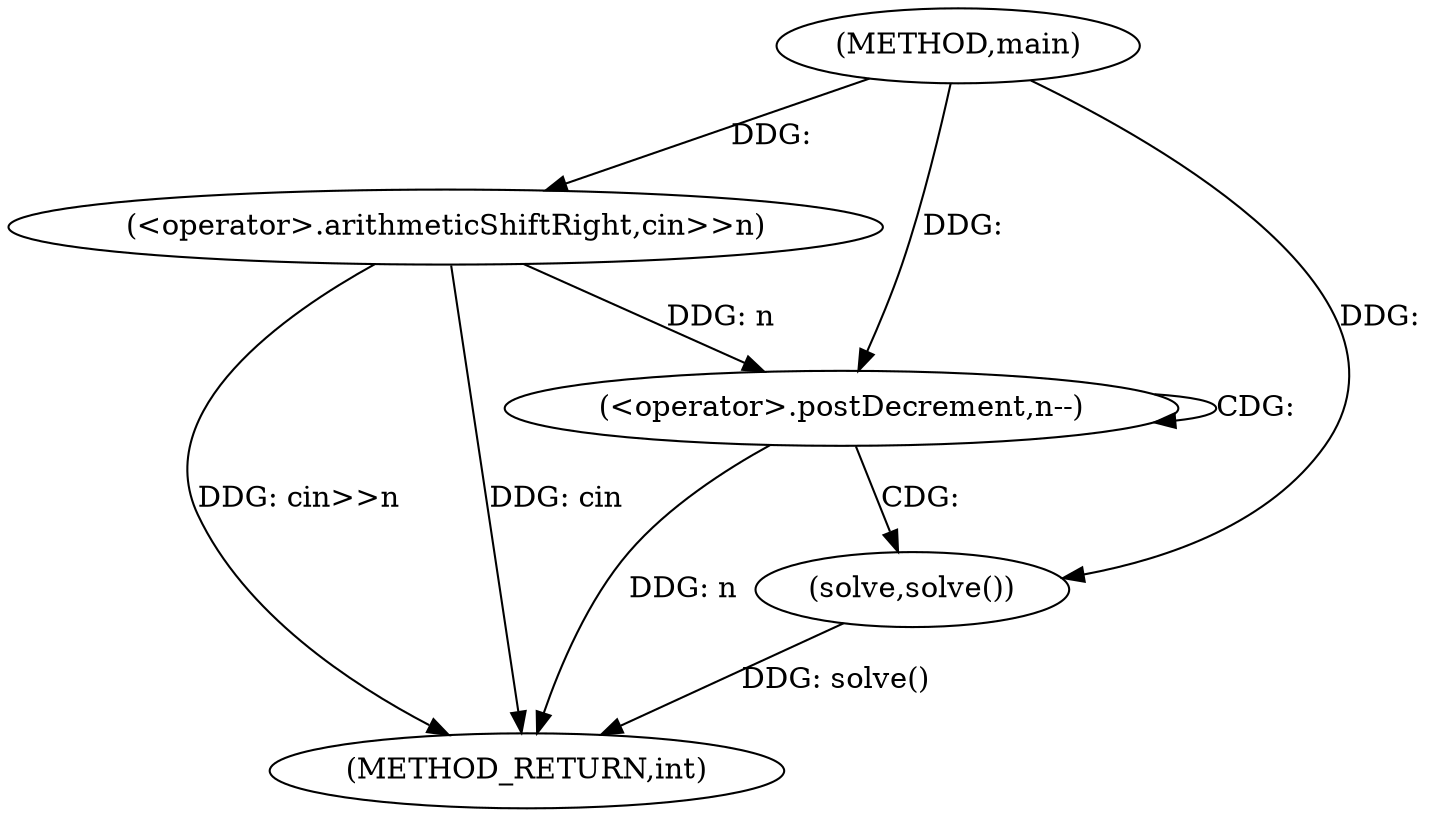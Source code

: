 digraph "main" {  
"1000163" [label = "(METHOD,main)" ]
"1000173" [label = "(METHOD_RETURN,int)" ]
"1000166" [label = "(<operator>.arithmeticShiftRight,cin>>n)" ]
"1000170" [label = "(<operator>.postDecrement,n--)" ]
"1000172" [label = "(solve,solve())" ]
  "1000166" -> "1000173"  [ label = "DDG: cin>>n"] 
  "1000170" -> "1000173"  [ label = "DDG: n"] 
  "1000172" -> "1000173"  [ label = "DDG: solve()"] 
  "1000166" -> "1000173"  [ label = "DDG: cin"] 
  "1000163" -> "1000166"  [ label = "DDG: "] 
  "1000163" -> "1000172"  [ label = "DDG: "] 
  "1000166" -> "1000170"  [ label = "DDG: n"] 
  "1000163" -> "1000170"  [ label = "DDG: "] 
  "1000170" -> "1000170"  [ label = "CDG: "] 
  "1000170" -> "1000172"  [ label = "CDG: "] 
}
